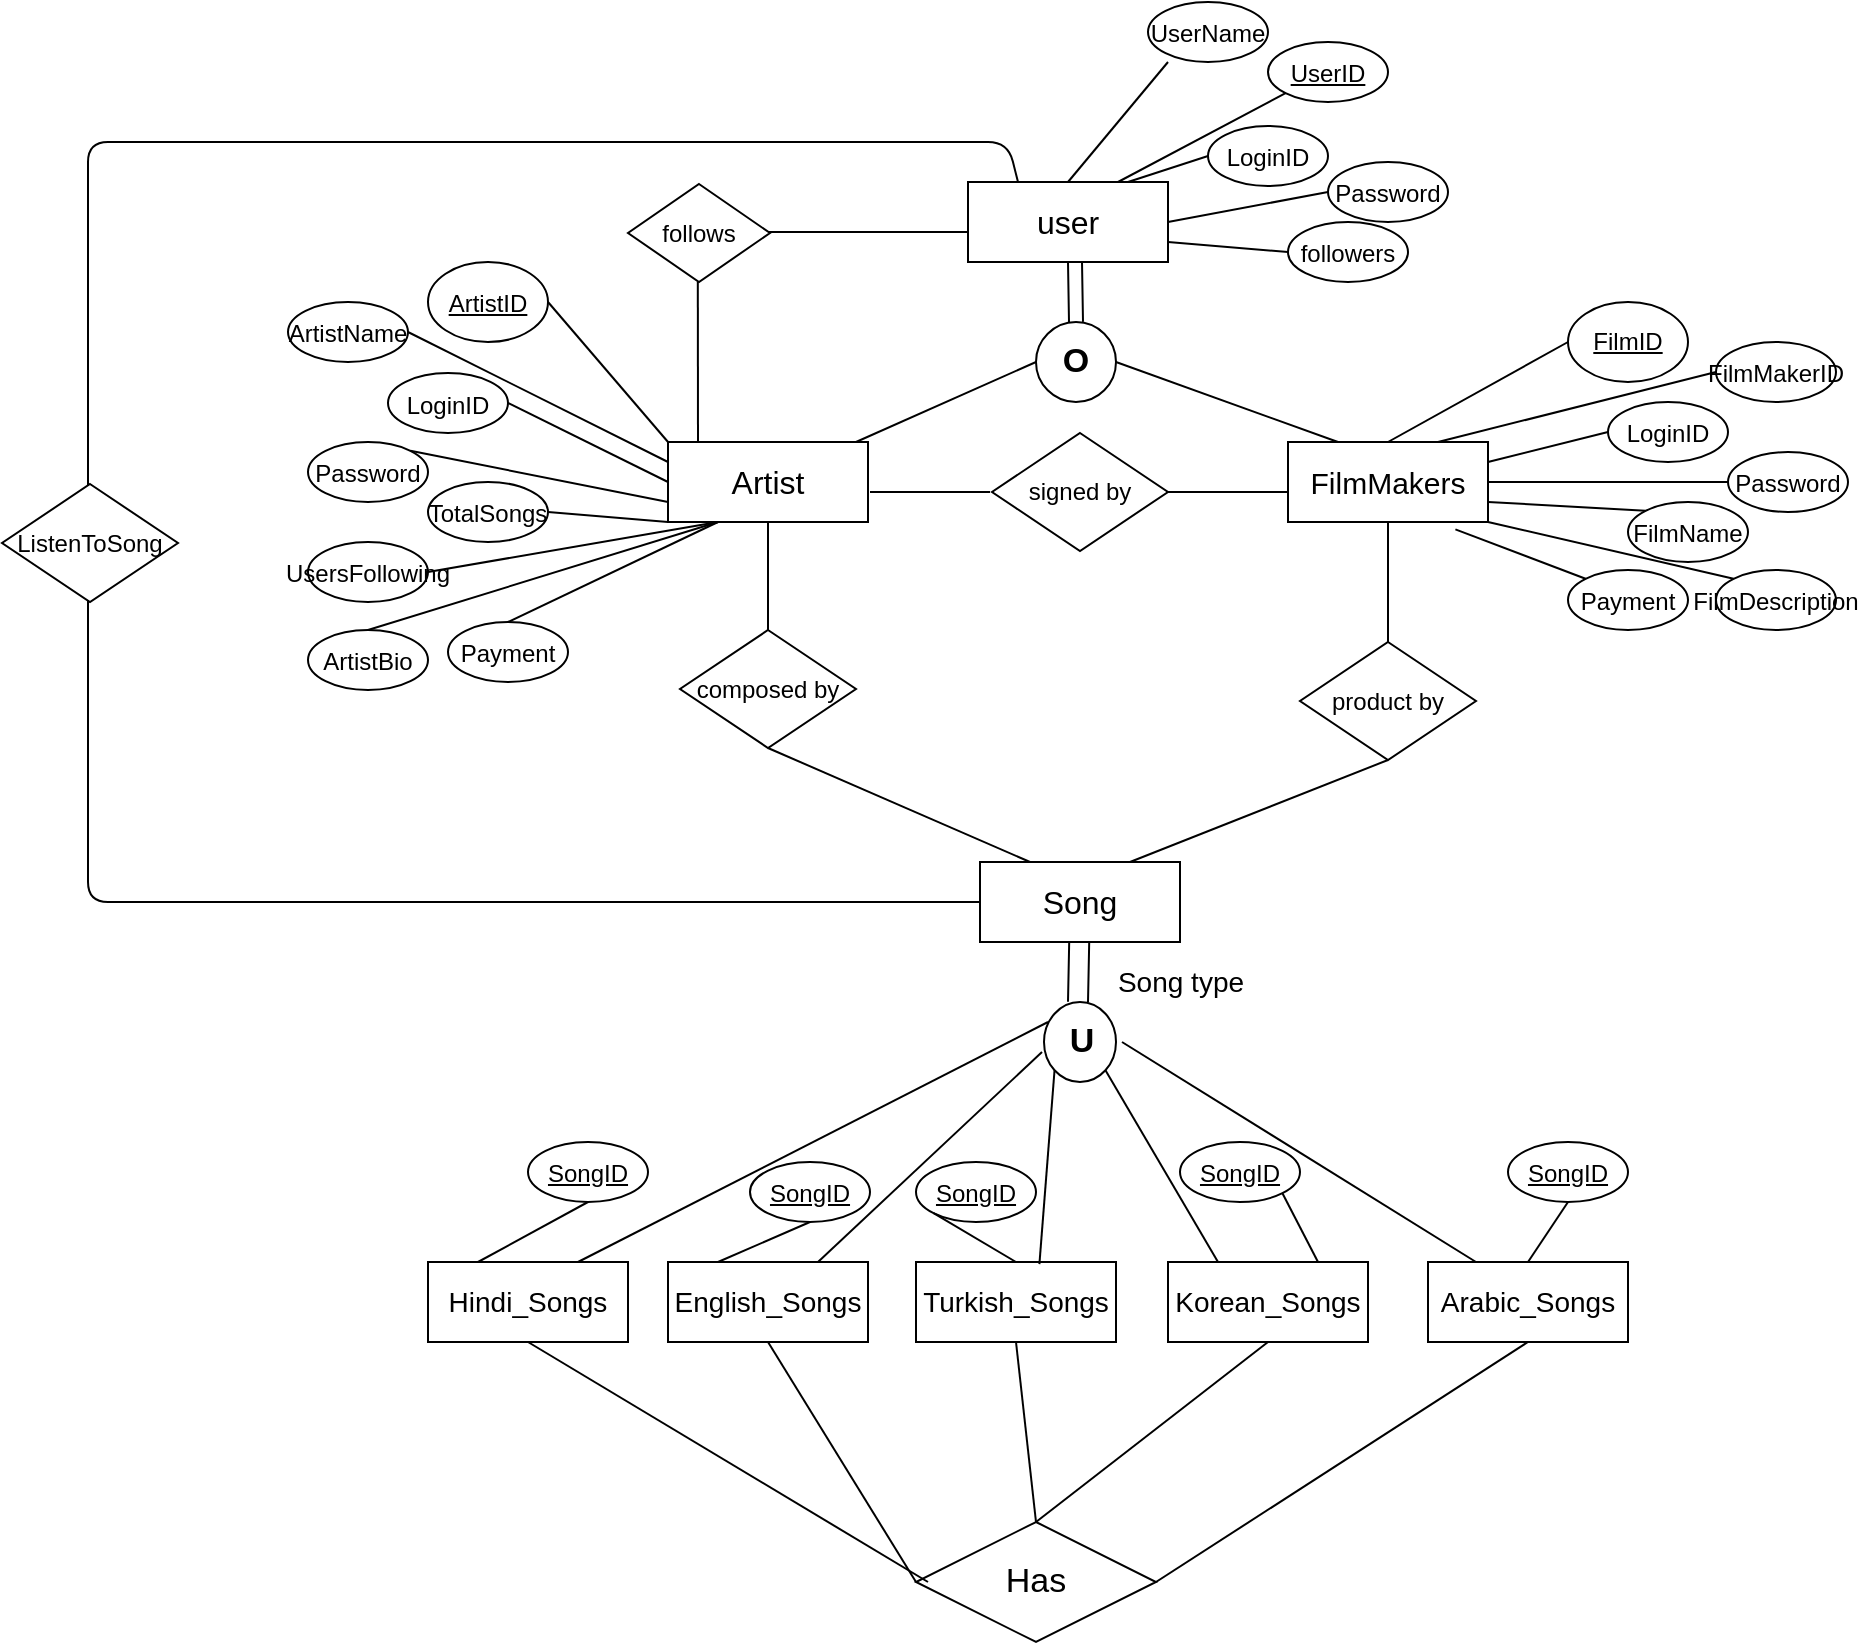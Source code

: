 <mxfile version="14.5.10" type="github"><diagram id="QgYptBNZTKJ4Chk5L_ai" name="Page-1"><mxGraphModel dx="2130" dy="2088" grid="1" gridSize="10" guides="1" tooltips="1" connect="1" arrows="1" fold="1" page="1" pageScale="1" pageWidth="827" pageHeight="1169" math="0" shadow="0"><root><mxCell id="0"/><mxCell id="1" parent="0"/><mxCell id="0sxTZYZ9TAEr3WeOtwBN-1" value="&lt;font style=&quot;font-size: 16px&quot;&gt;user&lt;/font&gt;" style="whiteSpace=wrap;html=1;align=center;" vertex="1" parent="1"><mxGeometry x="340" y="20" width="100" height="40" as="geometry"/></mxCell><mxCell id="0sxTZYZ9TAEr3WeOtwBN-2" value="follows" style="shape=rhombus;perimeter=rhombusPerimeter;whiteSpace=wrap;html=1;align=center;" vertex="1" parent="1"><mxGeometry x="170" y="21" width="71" height="49" as="geometry"/></mxCell><mxCell id="0sxTZYZ9TAEr3WeOtwBN-6" value="&lt;font style=&quot;font-size: 14px&quot;&gt;Hindi_Songs&lt;/font&gt;" style="whiteSpace=wrap;html=1;align=center;" vertex="1" parent="1"><mxGeometry x="70" y="560" width="100" height="40" as="geometry"/></mxCell><mxCell id="0sxTZYZ9TAEr3WeOtwBN-7" value="&lt;font style=&quot;font-size: 15px&quot;&gt;FilmMakers&lt;/font&gt;" style="whiteSpace=wrap;html=1;align=center;" vertex="1" parent="1"><mxGeometry x="500" y="150" width="100" height="40" as="geometry"/></mxCell><mxCell id="0sxTZYZ9TAEr3WeOtwBN-8" value="&lt;font style=&quot;font-size: 16px&quot;&gt;Artist&lt;/font&gt;" style="whiteSpace=wrap;html=1;align=center;" vertex="1" parent="1"><mxGeometry x="190" y="150" width="100" height="40" as="geometry"/></mxCell><mxCell id="0sxTZYZ9TAEr3WeOtwBN-9" value="&lt;font style=&quot;font-size: 14px&quot;&gt;English_Songs&lt;/font&gt;" style="whiteSpace=wrap;html=1;align=center;" vertex="1" parent="1"><mxGeometry x="190" y="560" width="100" height="40" as="geometry"/></mxCell><mxCell id="0sxTZYZ9TAEr3WeOtwBN-10" value="&lt;font style=&quot;font-size: 14px&quot;&gt;Arabic_Songs&lt;/font&gt;" style="whiteSpace=wrap;html=1;align=center;" vertex="1" parent="1"><mxGeometry x="570" y="560" width="100" height="40" as="geometry"/></mxCell><mxCell id="0sxTZYZ9TAEr3WeOtwBN-11" value="&lt;font style=&quot;font-size: 14px&quot;&gt;Turkish_Songs&lt;/font&gt;" style="whiteSpace=wrap;html=1;align=center;" vertex="1" parent="1"><mxGeometry x="314" y="560" width="100" height="40" as="geometry"/></mxCell><mxCell id="0sxTZYZ9TAEr3WeOtwBN-12" value="&lt;font style=&quot;font-size: 14px&quot;&gt;Korean_Songs&lt;/font&gt;" style="whiteSpace=wrap;html=1;align=center;" vertex="1" parent="1"><mxGeometry x="440" y="560" width="100" height="40" as="geometry"/></mxCell><mxCell id="0sxTZYZ9TAEr3WeOtwBN-13" value="" style="verticalLabelPosition=bottom;verticalAlign=top;html=1;shape=mxgraph.flowchart.on-page_reference;" vertex="1" parent="1"><mxGeometry x="374" y="90" width="40" height="40" as="geometry"/></mxCell><mxCell id="0sxTZYZ9TAEr3WeOtwBN-14" value="" style="shape=link;html=1;rounded=0;width=7;" edge="1" parent="1"><mxGeometry relative="1" as="geometry"><mxPoint x="393.5" y="60" as="sourcePoint"/><mxPoint x="394" y="90" as="targetPoint"/></mxGeometry></mxCell><mxCell id="0sxTZYZ9TAEr3WeOtwBN-15" value="" style="resizable=0;html=1;align=right;verticalAlign=bottom;" connectable="0" vertex="1" parent="0sxTZYZ9TAEr3WeOtwBN-14"><mxGeometry x="1" relative="1" as="geometry"/></mxCell><mxCell id="0sxTZYZ9TAEr3WeOtwBN-22" value="" style="endArrow=none;html=1;rounded=0;" edge="1" parent="1"><mxGeometry relative="1" as="geometry"><mxPoint x="284" y="150" as="sourcePoint"/><mxPoint x="374" y="110" as="targetPoint"/></mxGeometry></mxCell><mxCell id="0sxTZYZ9TAEr3WeOtwBN-23" value="" style="endArrow=none;html=1;rounded=0;exitX=0.25;exitY=0;exitDx=0;exitDy=0;" edge="1" parent="1" source="0sxTZYZ9TAEr3WeOtwBN-7"><mxGeometry relative="1" as="geometry"><mxPoint x="490" y="170" as="sourcePoint"/><mxPoint x="414" y="110" as="targetPoint"/></mxGeometry></mxCell><mxCell id="0sxTZYZ9TAEr3WeOtwBN-24" value="O" style="text;html=1;strokeColor=none;fillColor=none;align=center;verticalAlign=middle;whiteSpace=wrap;rounded=0;fontStyle=1;fontSize=17;" vertex="1" parent="1"><mxGeometry x="374" y="100" width="40" height="20" as="geometry"/></mxCell><mxCell id="0sxTZYZ9TAEr3WeOtwBN-26" value="&lt;font style=&quot;font-size: 12px&quot;&gt;UsersFollowing&lt;/font&gt;" style="ellipse;whiteSpace=wrap;html=1;align=center;fontSize=17;" vertex="1" parent="1"><mxGeometry x="10" y="200" width="60" height="30" as="geometry"/></mxCell><mxCell id="0sxTZYZ9TAEr3WeOtwBN-27" value="&lt;font style=&quot;font-size: 12px&quot;&gt;followers&lt;/font&gt;" style="ellipse;whiteSpace=wrap;html=1;align=center;fontSize=17;" vertex="1" parent="1"><mxGeometry x="500" y="40" width="60" height="30" as="geometry"/></mxCell><mxCell id="0sxTZYZ9TAEr3WeOtwBN-28" value="&lt;font style=&quot;font-size: 12px&quot;&gt;Password&lt;/font&gt;" style="ellipse;whiteSpace=wrap;html=1;align=center;fontSize=17;" vertex="1" parent="1"><mxGeometry x="520" y="10" width="60" height="30" as="geometry"/></mxCell><mxCell id="0sxTZYZ9TAEr3WeOtwBN-29" value="&lt;font style=&quot;font-size: 12px&quot;&gt;LoginID&lt;/font&gt;" style="ellipse;whiteSpace=wrap;html=1;align=center;fontSize=17;" vertex="1" parent="1"><mxGeometry x="460" y="-8" width="60" height="30" as="geometry"/></mxCell><mxCell id="0sxTZYZ9TAEr3WeOtwBN-30" value="&lt;font style=&quot;font-size: 12px&quot;&gt;UserName&lt;/font&gt;" style="ellipse;whiteSpace=wrap;html=1;align=center;fontSize=17;" vertex="1" parent="1"><mxGeometry x="430" y="-70" width="60" height="30" as="geometry"/></mxCell><mxCell id="0sxTZYZ9TAEr3WeOtwBN-31" value="&lt;font style=&quot;font-size: 12px&quot;&gt;UserID&lt;/font&gt;" style="ellipse;whiteSpace=wrap;html=1;align=center;fontStyle=4;fontSize=17;" vertex="1" parent="1"><mxGeometry x="490" y="-50" width="60" height="30" as="geometry"/></mxCell><mxCell id="0sxTZYZ9TAEr3WeOtwBN-33" value="&lt;font style=&quot;font-size: 12px&quot;&gt;TotalSongs&lt;/font&gt;" style="ellipse;whiteSpace=wrap;html=1;align=center;fontSize=17;" vertex="1" parent="1"><mxGeometry x="70" y="170" width="60" height="30" as="geometry"/></mxCell><mxCell id="0sxTZYZ9TAEr3WeOtwBN-34" value="&lt;font style=&quot;font-size: 12px&quot;&gt;Password&lt;/font&gt;" style="ellipse;whiteSpace=wrap;html=1;align=center;fontSize=17;" vertex="1" parent="1"><mxGeometry x="10" y="150" width="60" height="30" as="geometry"/></mxCell><mxCell id="0sxTZYZ9TAEr3WeOtwBN-35" value="&lt;font style=&quot;font-size: 12px&quot;&gt;LoginID&lt;/font&gt;" style="ellipse;whiteSpace=wrap;html=1;align=center;fontSize=17;" vertex="1" parent="1"><mxGeometry x="50" y="115.5" width="60" height="30" as="geometry"/></mxCell><mxCell id="0sxTZYZ9TAEr3WeOtwBN-36" value="&lt;font style=&quot;font-size: 12px&quot;&gt;ArtistName&lt;/font&gt;" style="ellipse;whiteSpace=wrap;html=1;align=center;fontSize=17;" vertex="1" parent="1"><mxGeometry y="80" width="60" height="30" as="geometry"/></mxCell><mxCell id="0sxTZYZ9TAEr3WeOtwBN-37" value="&lt;font style=&quot;font-size: 12px&quot;&gt;ArtistID&lt;/font&gt;" style="ellipse;whiteSpace=wrap;html=1;align=center;fontStyle=4;fontSize=17;" vertex="1" parent="1"><mxGeometry x="70" y="60" width="60" height="40" as="geometry"/></mxCell><mxCell id="0sxTZYZ9TAEr3WeOtwBN-38" value="&lt;font style=&quot;font-size: 12px&quot;&gt;FilmDescription&lt;/font&gt;" style="ellipse;whiteSpace=wrap;html=1;align=center;fontSize=17;" vertex="1" parent="1"><mxGeometry x="714" y="214" width="60" height="30" as="geometry"/></mxCell><mxCell id="0sxTZYZ9TAEr3WeOtwBN-39" value="&lt;font style=&quot;font-size: 12px&quot;&gt;FilmName&lt;/font&gt;" style="ellipse;whiteSpace=wrap;html=1;align=center;fontSize=17;" vertex="1" parent="1"><mxGeometry x="670" y="180" width="60" height="30" as="geometry"/></mxCell><mxCell id="0sxTZYZ9TAEr3WeOtwBN-40" value="&lt;font style=&quot;font-size: 12px&quot;&gt;Password&lt;/font&gt;" style="ellipse;whiteSpace=wrap;html=1;align=center;fontSize=17;" vertex="1" parent="1"><mxGeometry x="720" y="155" width="60" height="30" as="geometry"/></mxCell><mxCell id="0sxTZYZ9TAEr3WeOtwBN-41" value="&lt;font style=&quot;font-size: 12px&quot;&gt;LoginID&lt;/font&gt;" style="ellipse;whiteSpace=wrap;html=1;align=center;fontSize=17;" vertex="1" parent="1"><mxGeometry x="660" y="130" width="60" height="30" as="geometry"/></mxCell><mxCell id="0sxTZYZ9TAEr3WeOtwBN-42" value="&lt;font style=&quot;font-size: 12px&quot;&gt;FilmMakerID&lt;/font&gt;" style="ellipse;whiteSpace=wrap;html=1;align=center;fontSize=17;" vertex="1" parent="1"><mxGeometry x="714" y="100" width="60" height="30" as="geometry"/></mxCell><mxCell id="0sxTZYZ9TAEr3WeOtwBN-43" value="FilmID" style="ellipse;whiteSpace=wrap;html=1;align=center;fontStyle=4;fontSize=12;" vertex="1" parent="1"><mxGeometry x="640" y="80" width="60" height="40" as="geometry"/></mxCell><mxCell id="0sxTZYZ9TAEr3WeOtwBN-45" value="" style="line;strokeWidth=1;rotatable=0;dashed=0;labelPosition=right;align=left;verticalAlign=middle;spacingTop=0;spacingLeft=6;points=[];portConstraint=eastwest;rounded=0;sketch=0;" vertex="1" parent="1"><mxGeometry x="240" y="40" width="100" height="10" as="geometry"/></mxCell><mxCell id="0sxTZYZ9TAEr3WeOtwBN-48" value="" style="endArrow=none;html=1;rounded=0;" edge="1" parent="1"><mxGeometry relative="1" as="geometry"><mxPoint x="205" y="150" as="sourcePoint"/><mxPoint x="204.91" y="70" as="targetPoint"/></mxGeometry></mxCell><mxCell id="0sxTZYZ9TAEr3WeOtwBN-49" value="signed by&lt;br/&gt;" style="shape=rhombus;perimeter=rhombusPerimeter;whiteSpace=wrap;html=1;align=center;rounded=0;sketch=0;" vertex="1" parent="1"><mxGeometry x="352" y="145.5" width="88" height="59" as="geometry"/></mxCell><mxCell id="0sxTZYZ9TAEr3WeOtwBN-50" value="" style="line;strokeWidth=1;rotatable=0;dashed=0;labelPosition=right;align=left;verticalAlign=middle;spacingTop=0;spacingLeft=6;points=[];portConstraint=eastwest;rounded=0;sketch=0;" vertex="1" parent="1"><mxGeometry x="440" y="170" width="60" height="10" as="geometry"/></mxCell><mxCell id="0sxTZYZ9TAEr3WeOtwBN-51" value="" style="line;strokeWidth=1;rotatable=0;dashed=0;labelPosition=right;align=left;verticalAlign=middle;spacingTop=0;spacingLeft=6;points=[];portConstraint=eastwest;rounded=0;sketch=0;" vertex="1" parent="1"><mxGeometry x="291" y="170" width="60" height="10" as="geometry"/></mxCell><mxCell id="0sxTZYZ9TAEr3WeOtwBN-52" value="composed by&lt;br/&gt;" style="shape=rhombus;perimeter=rhombusPerimeter;whiteSpace=wrap;html=1;align=center;rounded=0;sketch=0;" vertex="1" parent="1"><mxGeometry x="196" y="244" width="88" height="59" as="geometry"/></mxCell><mxCell id="0sxTZYZ9TAEr3WeOtwBN-53" value="product by&lt;br/&gt;" style="shape=rhombus;perimeter=rhombusPerimeter;whiteSpace=wrap;html=1;align=center;rounded=0;sketch=0;" vertex="1" parent="1"><mxGeometry x="506" y="250" width="88" height="59" as="geometry"/></mxCell><mxCell id="0sxTZYZ9TAEr3WeOtwBN-54" value="&lt;font style=&quot;font-size: 16px&quot;&gt;Song&lt;/font&gt;" style="whiteSpace=wrap;html=1;align=center;" vertex="1" parent="1"><mxGeometry x="346" y="360" width="100" height="40" as="geometry"/></mxCell><mxCell id="0sxTZYZ9TAEr3WeOtwBN-55" value="" style="endArrow=none;html=1;rounded=0;exitX=0.5;exitY=1;exitDx=0;exitDy=0;entryX=0.75;entryY=0;entryDx=0;entryDy=0;" edge="1" parent="1" source="0sxTZYZ9TAEr3WeOtwBN-53" target="0sxTZYZ9TAEr3WeOtwBN-54"><mxGeometry relative="1" as="geometry"><mxPoint x="551" y="369" as="sourcePoint"/><mxPoint x="450" y="360" as="targetPoint"/></mxGeometry></mxCell><mxCell id="0sxTZYZ9TAEr3WeOtwBN-57" value="" style="endArrow=none;html=1;rounded=0;exitX=0.25;exitY=0;exitDx=0;exitDy=0;entryX=0.5;entryY=1;entryDx=0;entryDy=0;" edge="1" parent="1" source="0sxTZYZ9TAEr3WeOtwBN-54" target="0sxTZYZ9TAEr3WeOtwBN-52"><mxGeometry relative="1" as="geometry"><mxPoint x="295" y="330" as="sourcePoint"/><mxPoint x="190" y="361" as="targetPoint"/></mxGeometry></mxCell><mxCell id="0sxTZYZ9TAEr3WeOtwBN-65" value="" style="shape=link;html=1;rounded=0;width=10;" edge="1" parent="1" source="0sxTZYZ9TAEr3WeOtwBN-54"><mxGeometry relative="1" as="geometry"><mxPoint x="395.41" y="390" as="sourcePoint"/><mxPoint x="395" y="430" as="targetPoint"/></mxGeometry></mxCell><mxCell id="0sxTZYZ9TAEr3WeOtwBN-66" value="" style="resizable=0;html=1;align=right;verticalAlign=bottom;" connectable="0" vertex="1" parent="0sxTZYZ9TAEr3WeOtwBN-65"><mxGeometry x="1" relative="1" as="geometry"/></mxCell><mxCell id="0sxTZYZ9TAEr3WeOtwBN-67" value="" style="ellipse;whiteSpace=wrap;html=1;rounded=0;sketch=0;" vertex="1" parent="1"><mxGeometry x="378" y="430" width="36" height="40" as="geometry"/></mxCell><mxCell id="0sxTZYZ9TAEr3WeOtwBN-69" value="&lt;font style=&quot;font-size: 17px&quot;&gt;&lt;b&gt;U&lt;/b&gt;&lt;/font&gt;" style="text;html=1;strokeColor=none;fillColor=none;align=center;verticalAlign=middle;whiteSpace=wrap;rounded=0;sketch=0;" vertex="1" parent="1"><mxGeometry x="377" y="440" width="40" height="20" as="geometry"/></mxCell><mxCell id="0sxTZYZ9TAEr3WeOtwBN-70" value="" style="endArrow=none;html=1;exitX=0.75;exitY=0;exitDx=0;exitDy=0;entryX=0.075;entryY=0;entryDx=0;entryDy=0;entryPerimeter=0;" edge="1" parent="1" source="0sxTZYZ9TAEr3WeOtwBN-6" target="0sxTZYZ9TAEr3WeOtwBN-69"><mxGeometry width="50" height="50" relative="1" as="geometry"><mxPoint x="180" y="500" as="sourcePoint"/><mxPoint x="350" y="230" as="targetPoint"/><Array as="points"/></mxGeometry></mxCell><mxCell id="0sxTZYZ9TAEr3WeOtwBN-71" value="" style="endArrow=none;html=1;entryX=0;entryY=0.75;entryDx=0;entryDy=0;exitX=0.75;exitY=0;exitDx=0;exitDy=0;" edge="1" parent="1" source="0sxTZYZ9TAEr3WeOtwBN-9" target="0sxTZYZ9TAEr3WeOtwBN-69"><mxGeometry width="50" height="50" relative="1" as="geometry"><mxPoint x="234" y="560" as="sourcePoint"/><mxPoint x="284" y="510" as="targetPoint"/><Array as="points"/></mxGeometry></mxCell><mxCell id="0sxTZYZ9TAEr3WeOtwBN-72" value="" style="endArrow=none;html=1;entryX=0;entryY=1;entryDx=0;entryDy=0;exitX=0.617;exitY=0.026;exitDx=0;exitDy=0;exitPerimeter=0;" edge="1" parent="1" source="0sxTZYZ9TAEr3WeOtwBN-11" target="0sxTZYZ9TAEr3WeOtwBN-67"><mxGeometry width="50" height="50" relative="1" as="geometry"><mxPoint x="360" y="560" as="sourcePoint"/><mxPoint x="410" y="510" as="targetPoint"/></mxGeometry></mxCell><mxCell id="0sxTZYZ9TAEr3WeOtwBN-73" value="" style="endArrow=none;html=1;entryX=1;entryY=1;entryDx=0;entryDy=0;" edge="1" parent="1" target="0sxTZYZ9TAEr3WeOtwBN-67"><mxGeometry width="50" height="50" relative="1" as="geometry"><mxPoint x="465" y="560" as="sourcePoint"/><mxPoint x="515" y="510" as="targetPoint"/></mxGeometry></mxCell><mxCell id="0sxTZYZ9TAEr3WeOtwBN-74" value="" style="endArrow=none;html=1;entryX=1;entryY=0.5;entryDx=0;entryDy=0;" edge="1" parent="1" target="0sxTZYZ9TAEr3WeOtwBN-69"><mxGeometry width="50" height="50" relative="1" as="geometry"><mxPoint x="594" y="560" as="sourcePoint"/><mxPoint x="644" y="510" as="targetPoint"/></mxGeometry></mxCell><mxCell id="0sxTZYZ9TAEr3WeOtwBN-75" value="&lt;font style=&quot;font-size: 12px&quot;&gt;SongID&lt;/font&gt;" style="ellipse;whiteSpace=wrap;html=1;align=center;fontStyle=4;fontSize=17;" vertex="1" parent="1"><mxGeometry x="120" y="500" width="60" height="30" as="geometry"/></mxCell><mxCell id="0sxTZYZ9TAEr3WeOtwBN-80" value="&lt;font style=&quot;font-size: 12px&quot;&gt;SongID&lt;/font&gt;" style="ellipse;whiteSpace=wrap;html=1;align=center;fontStyle=4;fontSize=17;" vertex="1" parent="1"><mxGeometry x="610" y="500" width="60" height="30" as="geometry"/></mxCell><mxCell id="0sxTZYZ9TAEr3WeOtwBN-81" value="&lt;font style=&quot;font-size: 12px&quot;&gt;SongID&lt;/font&gt;" style="ellipse;whiteSpace=wrap;html=1;align=center;fontStyle=4;fontSize=17;" vertex="1" parent="1"><mxGeometry x="446" y="500" width="60" height="30" as="geometry"/></mxCell><mxCell id="0sxTZYZ9TAEr3WeOtwBN-82" value="&lt;font style=&quot;font-size: 12px&quot;&gt;SongID&lt;/font&gt;" style="ellipse;whiteSpace=wrap;html=1;align=center;fontStyle=4;fontSize=17;" vertex="1" parent="1"><mxGeometry x="314" y="510" width="60" height="30" as="geometry"/></mxCell><mxCell id="0sxTZYZ9TAEr3WeOtwBN-83" value="&lt;font style=&quot;font-size: 12px&quot;&gt;SongID&lt;/font&gt;" style="ellipse;whiteSpace=wrap;html=1;align=center;fontStyle=4;fontSize=17;" vertex="1" parent="1"><mxGeometry x="231" y="510" width="60" height="30" as="geometry"/></mxCell><mxCell id="0sxTZYZ9TAEr3WeOtwBN-84" value="" style="endArrow=none;html=1;exitX=0.5;exitY=0;exitDx=0;exitDy=0;" edge="1" parent="1" source="0sxTZYZ9TAEr3WeOtwBN-1"><mxGeometry width="50" height="50" relative="1" as="geometry"><mxPoint x="390" y="10" as="sourcePoint"/><mxPoint x="440" y="-40" as="targetPoint"/></mxGeometry></mxCell><mxCell id="0sxTZYZ9TAEr3WeOtwBN-85" value="" style="endArrow=none;html=1;entryX=0;entryY=0.5;entryDx=0;entryDy=0;" edge="1" parent="1" target="0sxTZYZ9TAEr3WeOtwBN-29"><mxGeometry width="50" height="50" relative="1" as="geometry"><mxPoint x="420" y="20" as="sourcePoint"/><mxPoint x="450" y="-30" as="targetPoint"/></mxGeometry></mxCell><mxCell id="0sxTZYZ9TAEr3WeOtwBN-86" value="" style="endArrow=none;html=1;exitX=0.75;exitY=0;exitDx=0;exitDy=0;entryX=0;entryY=1;entryDx=0;entryDy=0;" edge="1" parent="1" source="0sxTZYZ9TAEr3WeOtwBN-1" target="0sxTZYZ9TAEr3WeOtwBN-31"><mxGeometry width="50" height="50" relative="1" as="geometry"><mxPoint x="480" y="22" as="sourcePoint"/><mxPoint x="530" y="-38" as="targetPoint"/></mxGeometry></mxCell><mxCell id="0sxTZYZ9TAEr3WeOtwBN-87" value="" style="endArrow=none;html=1;entryX=0;entryY=0.5;entryDx=0;entryDy=0;exitX=1;exitY=0.5;exitDx=0;exitDy=0;" edge="1" parent="1" source="0sxTZYZ9TAEr3WeOtwBN-1" target="0sxTZYZ9TAEr3WeOtwBN-28"><mxGeometry width="50" height="50" relative="1" as="geometry"><mxPoint x="455" y="62" as="sourcePoint"/><mxPoint x="505" y="12" as="targetPoint"/></mxGeometry></mxCell><mxCell id="0sxTZYZ9TAEr3WeOtwBN-88" value="" style="endArrow=none;html=1;exitX=1;exitY=0.75;exitDx=0;exitDy=0;entryX=0;entryY=0.5;entryDx=0;entryDy=0;" edge="1" parent="1" source="0sxTZYZ9TAEr3WeOtwBN-1" target="0sxTZYZ9TAEr3WeOtwBN-27"><mxGeometry width="50" height="50" relative="1" as="geometry"><mxPoint x="435" y="95" as="sourcePoint"/><mxPoint x="485" y="45" as="targetPoint"/></mxGeometry></mxCell><mxCell id="0sxTZYZ9TAEr3WeOtwBN-89" value="&lt;font style=&quot;font-size: 12px&quot;&gt;ArtistBio&lt;/font&gt;" style="ellipse;whiteSpace=wrap;html=1;align=center;fontSize=17;" vertex="1" parent="1"><mxGeometry x="10" y="244" width="60" height="30" as="geometry"/></mxCell><mxCell id="0sxTZYZ9TAEr3WeOtwBN-90" value="&lt;font style=&quot;font-size: 12px&quot;&gt;Payment&lt;/font&gt;" style="ellipse;whiteSpace=wrap;html=1;align=center;fontSize=17;" vertex="1" parent="1"><mxGeometry x="80" y="240" width="60" height="30" as="geometry"/></mxCell><mxCell id="0sxTZYZ9TAEr3WeOtwBN-91" value="" style="endArrow=none;html=1;entryX=1;entryY=0.5;entryDx=0;entryDy=0;exitX=0;exitY=0;exitDx=0;exitDy=0;" edge="1" parent="1" source="0sxTZYZ9TAEr3WeOtwBN-8" target="0sxTZYZ9TAEr3WeOtwBN-37"><mxGeometry width="50" height="50" relative="1" as="geometry"><mxPoint x="190" y="240" as="sourcePoint"/><mxPoint x="240" y="190" as="targetPoint"/></mxGeometry></mxCell><mxCell id="0sxTZYZ9TAEr3WeOtwBN-92" value="" style="endArrow=none;html=1;entryX=1;entryY=0.5;entryDx=0;entryDy=0;exitX=0;exitY=0.25;exitDx=0;exitDy=0;" edge="1" parent="1" source="0sxTZYZ9TAEr3WeOtwBN-8" target="0sxTZYZ9TAEr3WeOtwBN-36"><mxGeometry width="50" height="50" relative="1" as="geometry"><mxPoint x="170" y="180" as="sourcePoint"/><mxPoint x="120" y="100" as="targetPoint"/></mxGeometry></mxCell><mxCell id="0sxTZYZ9TAEr3WeOtwBN-93" value="" style="endArrow=none;html=1;entryX=1;entryY=0.5;entryDx=0;entryDy=0;exitX=0;exitY=0.5;exitDx=0;exitDy=0;" edge="1" parent="1" source="0sxTZYZ9TAEr3WeOtwBN-8" target="0sxTZYZ9TAEr3WeOtwBN-35"><mxGeometry width="50" height="50" relative="1" as="geometry"><mxPoint x="200" y="170" as="sourcePoint"/><mxPoint x="70" y="105" as="targetPoint"/></mxGeometry></mxCell><mxCell id="0sxTZYZ9TAEr3WeOtwBN-94" value="" style="endArrow=none;html=1;entryX=1;entryY=0;entryDx=0;entryDy=0;" edge="1" parent="1" target="0sxTZYZ9TAEr3WeOtwBN-34"><mxGeometry width="50" height="50" relative="1" as="geometry"><mxPoint x="190" y="180" as="sourcePoint"/><mxPoint x="80" y="115" as="targetPoint"/></mxGeometry></mxCell><mxCell id="0sxTZYZ9TAEr3WeOtwBN-95" value="" style="endArrow=none;html=1;entryX=1;entryY=0.5;entryDx=0;entryDy=0;exitX=0;exitY=1;exitDx=0;exitDy=0;" edge="1" parent="1" source="0sxTZYZ9TAEr3WeOtwBN-8" target="0sxTZYZ9TAEr3WeOtwBN-33"><mxGeometry width="50" height="50" relative="1" as="geometry"><mxPoint x="220" y="190" as="sourcePoint"/><mxPoint x="90" y="125" as="targetPoint"/></mxGeometry></mxCell><mxCell id="0sxTZYZ9TAEr3WeOtwBN-96" value="" style="endArrow=none;html=1;entryX=1;entryY=0.5;entryDx=0;entryDy=0;exitX=0.25;exitY=1;exitDx=0;exitDy=0;" edge="1" parent="1" source="0sxTZYZ9TAEr3WeOtwBN-8" target="0sxTZYZ9TAEr3WeOtwBN-26"><mxGeometry width="50" height="50" relative="1" as="geometry"><mxPoint x="230" y="200" as="sourcePoint"/><mxPoint x="100" y="135" as="targetPoint"/></mxGeometry></mxCell><mxCell id="0sxTZYZ9TAEr3WeOtwBN-97" value="" style="endArrow=none;html=1;entryX=0.5;entryY=0;entryDx=0;entryDy=0;exitX=0.25;exitY=1;exitDx=0;exitDy=0;" edge="1" parent="1" source="0sxTZYZ9TAEr3WeOtwBN-8" target="0sxTZYZ9TAEr3WeOtwBN-89"><mxGeometry width="50" height="50" relative="1" as="geometry"><mxPoint x="225" y="200" as="sourcePoint"/><mxPoint x="80" y="225" as="targetPoint"/></mxGeometry></mxCell><mxCell id="0sxTZYZ9TAEr3WeOtwBN-98" value="" style="endArrow=none;html=1;entryX=0.5;entryY=0;entryDx=0;entryDy=0;exitX=0.25;exitY=1;exitDx=0;exitDy=0;" edge="1" parent="1" source="0sxTZYZ9TAEr3WeOtwBN-8" target="0sxTZYZ9TAEr3WeOtwBN-90"><mxGeometry width="50" height="50" relative="1" as="geometry"><mxPoint x="235" y="210" as="sourcePoint"/><mxPoint x="90" y="235" as="targetPoint"/></mxGeometry></mxCell><mxCell id="0sxTZYZ9TAEr3WeOtwBN-99" value="&lt;font style=&quot;font-size: 12px&quot;&gt;Payment&lt;/font&gt;" style="ellipse;whiteSpace=wrap;html=1;align=center;fontSize=17;" vertex="1" parent="1"><mxGeometry x="640" y="214" width="60" height="30" as="geometry"/></mxCell><mxCell id="0sxTZYZ9TAEr3WeOtwBN-100" value="" style="endArrow=none;html=1;fontSize=12;exitX=0.5;exitY=0;exitDx=0;exitDy=0;" edge="1" parent="1" source="0sxTZYZ9TAEr3WeOtwBN-7"><mxGeometry width="50" height="50" relative="1" as="geometry"><mxPoint x="590" y="150" as="sourcePoint"/><mxPoint x="640" y="100" as="targetPoint"/></mxGeometry></mxCell><mxCell id="0sxTZYZ9TAEr3WeOtwBN-101" value="" style="endArrow=none;html=1;fontSize=12;exitX=0.75;exitY=0;exitDx=0;exitDy=0;entryX=0;entryY=0.5;entryDx=0;entryDy=0;" edge="1" parent="1" source="0sxTZYZ9TAEr3WeOtwBN-7" target="0sxTZYZ9TAEr3WeOtwBN-42"><mxGeometry width="50" height="50" relative="1" as="geometry"><mxPoint x="560" y="160" as="sourcePoint"/><mxPoint x="650" y="110" as="targetPoint"/></mxGeometry></mxCell><mxCell id="0sxTZYZ9TAEr3WeOtwBN-102" value="" style="endArrow=none;html=1;fontSize=12;entryX=0;entryY=0.5;entryDx=0;entryDy=0;" edge="1" parent="1" target="0sxTZYZ9TAEr3WeOtwBN-41"><mxGeometry width="50" height="50" relative="1" as="geometry"><mxPoint x="600" y="160" as="sourcePoint"/><mxPoint x="660" y="120" as="targetPoint"/></mxGeometry></mxCell><mxCell id="0sxTZYZ9TAEr3WeOtwBN-103" value="" style="endArrow=none;html=1;fontSize=12;exitX=1;exitY=0.5;exitDx=0;exitDy=0;entryX=0;entryY=0.5;entryDx=0;entryDy=0;" edge="1" parent="1" source="0sxTZYZ9TAEr3WeOtwBN-7" target="0sxTZYZ9TAEr3WeOtwBN-40"><mxGeometry width="50" height="50" relative="1" as="geometry"><mxPoint x="580" y="180" as="sourcePoint"/><mxPoint x="670" y="130" as="targetPoint"/></mxGeometry></mxCell><mxCell id="0sxTZYZ9TAEr3WeOtwBN-104" value="" style="endArrow=none;html=1;fontSize=12;exitX=1;exitY=0.75;exitDx=0;exitDy=0;entryX=0;entryY=0;entryDx=0;entryDy=0;" edge="1" parent="1" source="0sxTZYZ9TAEr3WeOtwBN-7" target="0sxTZYZ9TAEr3WeOtwBN-39"><mxGeometry width="50" height="50" relative="1" as="geometry"><mxPoint x="590" y="190" as="sourcePoint"/><mxPoint x="680" y="140" as="targetPoint"/></mxGeometry></mxCell><mxCell id="0sxTZYZ9TAEr3WeOtwBN-105" value="" style="endArrow=none;html=1;fontSize=12;exitX=1;exitY=1;exitDx=0;exitDy=0;entryX=0;entryY=0;entryDx=0;entryDy=0;" edge="1" parent="1" source="0sxTZYZ9TAEr3WeOtwBN-7" target="0sxTZYZ9TAEr3WeOtwBN-38"><mxGeometry width="50" height="50" relative="1" as="geometry"><mxPoint x="600" y="200" as="sourcePoint"/><mxPoint x="690" y="150" as="targetPoint"/></mxGeometry></mxCell><mxCell id="0sxTZYZ9TAEr3WeOtwBN-106" value="" style="endArrow=none;html=1;fontSize=12;entryX=0;entryY=0;entryDx=0;entryDy=0;exitX=0.837;exitY=1.092;exitDx=0;exitDy=0;exitPerimeter=0;" edge="1" parent="1" source="0sxTZYZ9TAEr3WeOtwBN-7" target="0sxTZYZ9TAEr3WeOtwBN-99"><mxGeometry width="50" height="50" relative="1" as="geometry"><mxPoint x="580" y="220" as="sourcePoint"/><mxPoint x="700" y="160" as="targetPoint"/></mxGeometry></mxCell><mxCell id="0sxTZYZ9TAEr3WeOtwBN-107" value="" style="endArrow=none;html=1;fontSize=12;exitX=0.5;exitY=0;exitDx=0;exitDy=0;entryX=0.5;entryY=1;entryDx=0;entryDy=0;" edge="1" parent="1" source="0sxTZYZ9TAEr3WeOtwBN-53" target="0sxTZYZ9TAEr3WeOtwBN-7"><mxGeometry width="50" height="50" relative="1" as="geometry"><mxPoint x="620" y="220" as="sourcePoint"/><mxPoint x="710" y="170" as="targetPoint"/></mxGeometry></mxCell><mxCell id="0sxTZYZ9TAEr3WeOtwBN-108" value="" style="endArrow=none;html=1;fontSize=12;exitX=0.5;exitY=0;exitDx=0;exitDy=0;entryX=0.5;entryY=1;entryDx=0;entryDy=0;" edge="1" parent="1" source="0sxTZYZ9TAEr3WeOtwBN-52" target="0sxTZYZ9TAEr3WeOtwBN-8"><mxGeometry width="50" height="50" relative="1" as="geometry"><mxPoint x="630" y="230" as="sourcePoint"/><mxPoint x="720" y="180" as="targetPoint"/></mxGeometry></mxCell><mxCell id="0sxTZYZ9TAEr3WeOtwBN-109" value="" style="endArrow=none;html=1;fontSize=12;entryX=0.25;entryY=0;entryDx=0;entryDy=0;exitX=0;exitY=0.5;exitDx=0;exitDy=0;" edge="1" parent="1" source="0sxTZYZ9TAEr3WeOtwBN-54" target="0sxTZYZ9TAEr3WeOtwBN-1"><mxGeometry width="50" height="50" relative="1" as="geometry"><mxPoint x="520" y="230" as="sourcePoint"/><mxPoint x="570" y="180" as="targetPoint"/><Array as="points"><mxPoint x="-100" y="380"/><mxPoint x="-100" y="250"/><mxPoint x="-100"/><mxPoint x="130"/><mxPoint x="250"/><mxPoint x="320"/><mxPoint x="360"/></Array></mxGeometry></mxCell><mxCell id="0sxTZYZ9TAEr3WeOtwBN-110" value="ListenToSong" style="shape=rhombus;perimeter=rhombusPerimeter;whiteSpace=wrap;html=1;align=center;rounded=0;sketch=0;" vertex="1" parent="1"><mxGeometry x="-143" y="171" width="88" height="59" as="geometry"/></mxCell><mxCell id="0sxTZYZ9TAEr3WeOtwBN-111" value="&lt;font style=&quot;font-size: 14px&quot;&gt;Song type&lt;/font&gt;" style="text;html=1;strokeColor=none;fillColor=none;align=center;verticalAlign=middle;whiteSpace=wrap;rounded=0;sketch=0;fontSize=12;" vertex="1" parent="1"><mxGeometry x="410" y="410" width="73" height="20" as="geometry"/></mxCell><mxCell id="0sxTZYZ9TAEr3WeOtwBN-114" value="" style="endArrow=none;html=1;fontSize=12;entryX=0.5;entryY=1;entryDx=0;entryDy=0;exitX=0.5;exitY=0;exitDx=0;exitDy=0;" edge="1" parent="1" source="0sxTZYZ9TAEr3WeOtwBN-10" target="0sxTZYZ9TAEr3WeOtwBN-80"><mxGeometry width="50" height="50" relative="1" as="geometry"><mxPoint x="600" y="460" as="sourcePoint"/><mxPoint x="650" y="410" as="targetPoint"/></mxGeometry></mxCell><mxCell id="0sxTZYZ9TAEr3WeOtwBN-115" value="" style="endArrow=none;html=1;fontSize=12;entryX=1;entryY=1;entryDx=0;entryDy=0;exitX=0.75;exitY=0;exitDx=0;exitDy=0;" edge="1" parent="1" source="0sxTZYZ9TAEr3WeOtwBN-12" target="0sxTZYZ9TAEr3WeOtwBN-81"><mxGeometry width="50" height="50" relative="1" as="geometry"><mxPoint x="655" y="570" as="sourcePoint"/><mxPoint x="655.724" y="540.345" as="targetPoint"/></mxGeometry></mxCell><mxCell id="0sxTZYZ9TAEr3WeOtwBN-117" value="" style="endArrow=none;html=1;fontSize=12;entryX=0;entryY=1;entryDx=0;entryDy=0;exitX=0.5;exitY=0;exitDx=0;exitDy=0;" edge="1" parent="1" source="0sxTZYZ9TAEr3WeOtwBN-11" target="0sxTZYZ9TAEr3WeOtwBN-82"><mxGeometry width="50" height="50" relative="1" as="geometry"><mxPoint x="665" y="580" as="sourcePoint"/><mxPoint x="665.724" y="550.345" as="targetPoint"/></mxGeometry></mxCell><mxCell id="0sxTZYZ9TAEr3WeOtwBN-118" value="" style="endArrow=none;html=1;fontSize=12;entryX=0.5;entryY=1;entryDx=0;entryDy=0;exitX=0.25;exitY=0;exitDx=0;exitDy=0;" edge="1" parent="1" source="0sxTZYZ9TAEr3WeOtwBN-9" target="0sxTZYZ9TAEr3WeOtwBN-83"><mxGeometry width="50" height="50" relative="1" as="geometry"><mxPoint x="675" y="590" as="sourcePoint"/><mxPoint x="675.724" y="560.345" as="targetPoint"/></mxGeometry></mxCell><mxCell id="0sxTZYZ9TAEr3WeOtwBN-119" value="" style="endArrow=none;html=1;fontSize=12;entryX=0.5;entryY=1;entryDx=0;entryDy=0;exitX=0.25;exitY=0;exitDx=0;exitDy=0;" edge="1" parent="1" source="0sxTZYZ9TAEr3WeOtwBN-6" target="0sxTZYZ9TAEr3WeOtwBN-75"><mxGeometry width="50" height="50" relative="1" as="geometry"><mxPoint x="685" y="600" as="sourcePoint"/><mxPoint x="685.724" y="570.345" as="targetPoint"/></mxGeometry></mxCell><mxCell id="0sxTZYZ9TAEr3WeOtwBN-120" value="&lt;font style=&quot;font-size: 17px&quot;&gt;Has&lt;/font&gt;" style="shape=rhombus;perimeter=rhombusPerimeter;whiteSpace=wrap;html=1;align=center;rounded=0;sketch=0;fontSize=12;" vertex="1" parent="1"><mxGeometry x="314" y="690" width="120" height="60" as="geometry"/></mxCell><mxCell id="0sxTZYZ9TAEr3WeOtwBN-121" value="" style="endArrow=none;html=1;fontSize=12;entryX=0.5;entryY=1;entryDx=0;entryDy=0;exitX=1;exitY=0.5;exitDx=0;exitDy=0;" edge="1" parent="1" source="0sxTZYZ9TAEr3WeOtwBN-120" target="0sxTZYZ9TAEr3WeOtwBN-10"><mxGeometry width="50" height="50" relative="1" as="geometry"><mxPoint x="695" y="610" as="sourcePoint"/><mxPoint x="695.724" y="580.345" as="targetPoint"/></mxGeometry></mxCell><mxCell id="0sxTZYZ9TAEr3WeOtwBN-122" value="" style="endArrow=none;html=1;fontSize=12;entryX=0.5;entryY=1;entryDx=0;entryDy=0;exitX=0.5;exitY=0;exitDx=0;exitDy=0;" edge="1" parent="1" source="0sxTZYZ9TAEr3WeOtwBN-120" target="0sxTZYZ9TAEr3WeOtwBN-12"><mxGeometry width="50" height="50" relative="1" as="geometry"><mxPoint x="705" y="620" as="sourcePoint"/><mxPoint x="705.724" y="590.345" as="targetPoint"/></mxGeometry></mxCell><mxCell id="0sxTZYZ9TAEr3WeOtwBN-123" value="" style="endArrow=none;html=1;fontSize=12;entryX=0.5;entryY=1;entryDx=0;entryDy=0;exitX=0.5;exitY=0;exitDx=0;exitDy=0;" edge="1" parent="1" source="0sxTZYZ9TAEr3WeOtwBN-120" target="0sxTZYZ9TAEr3WeOtwBN-11"><mxGeometry width="50" height="50" relative="1" as="geometry"><mxPoint x="380" y="690" as="sourcePoint"/><mxPoint x="500" y="610" as="targetPoint"/></mxGeometry></mxCell><mxCell id="0sxTZYZ9TAEr3WeOtwBN-124" value="" style="endArrow=none;html=1;fontSize=12;entryX=0.5;entryY=1;entryDx=0;entryDy=0;exitX=0;exitY=0.5;exitDx=0;exitDy=0;" edge="1" parent="1" source="0sxTZYZ9TAEr3WeOtwBN-120" target="0sxTZYZ9TAEr3WeOtwBN-9"><mxGeometry width="50" height="50" relative="1" as="geometry"><mxPoint x="394" y="710" as="sourcePoint"/><mxPoint x="510" y="620" as="targetPoint"/></mxGeometry></mxCell><mxCell id="0sxTZYZ9TAEr3WeOtwBN-125" value="" style="endArrow=none;html=1;fontSize=12;entryX=0.5;entryY=1;entryDx=0;entryDy=0;exitX=0.05;exitY=0.5;exitDx=0;exitDy=0;exitPerimeter=0;" edge="1" parent="1" source="0sxTZYZ9TAEr3WeOtwBN-120" target="0sxTZYZ9TAEr3WeOtwBN-6"><mxGeometry width="50" height="50" relative="1" as="geometry"><mxPoint x="310" y="710" as="sourcePoint"/><mxPoint x="520" y="630" as="targetPoint"/></mxGeometry></mxCell></root></mxGraphModel></diagram></mxfile>